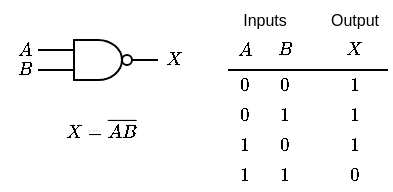 <mxfile version="17.2.1" type="device"><diagram id="sRfQJfN18z4Oo8krzxNr" name="第 1 页"><mxGraphModel dx="314" dy="228" grid="1" gridSize="5" guides="1" tooltips="1" connect="1" arrows="1" fold="1" page="1" pageScale="1" pageWidth="827" pageHeight="1169" math="1" shadow="0"><root><mxCell id="0"/><mxCell id="1" parent="0"/><mxCell id="zYpCQKFrV_kiHlgNc0L4-2" value="" style="verticalLabelPosition=bottom;shadow=0;dashed=0;align=center;html=1;verticalAlign=top;shape=mxgraph.electrical.logic_gates.logic_gate;operation=and;strokeWidth=1;" parent="1" vertex="1"><mxGeometry x="170" y="140" width="40" height="20" as="geometry"/></mxCell><mxCell id="zYpCQKFrV_kiHlgNc0L4-3" value="" style="endArrow=none;html=1;rounded=0;entryX=0;entryY=0.25;entryDx=0;entryDy=0;entryPerimeter=0;" parent="1" target="zYpCQKFrV_kiHlgNc0L4-2" edge="1"><mxGeometry width="50" height="50" relative="1" as="geometry"><mxPoint x="160" y="145" as="sourcePoint"/><mxPoint x="160" y="140" as="targetPoint"/></mxGeometry></mxCell><mxCell id="zYpCQKFrV_kiHlgNc0L4-4" value="" style="endArrow=none;html=1;rounded=0;entryX=0;entryY=0.75;entryDx=0;entryDy=0;entryPerimeter=0;" parent="1" target="zYpCQKFrV_kiHlgNc0L4-2" edge="1"><mxGeometry width="50" height="50" relative="1" as="geometry"><mxPoint x="160" y="155" as="sourcePoint"/><mxPoint x="180" y="155" as="targetPoint"/></mxGeometry></mxCell><mxCell id="zYpCQKFrV_kiHlgNc0L4-5" value="" style="endArrow=none;html=1;rounded=0;exitX=1;exitY=0.5;exitDx=0;exitDy=0;exitPerimeter=0;" parent="1" source="zYpCQKFrV_kiHlgNc0L4-2" edge="1"><mxGeometry width="50" height="50" relative="1" as="geometry"><mxPoint x="235" y="195" as="sourcePoint"/><mxPoint x="220" y="150" as="targetPoint"/></mxGeometry></mxCell><mxCell id="zYpCQKFrV_kiHlgNc0L4-6" value="$$A$$" style="text;html=1;align=center;verticalAlign=middle;resizable=1;points=[];autosize=1;strokeColor=none;fillColor=none;fontSize=8;movable=1;rotatable=1;deletable=1;editable=1;connectable=1;" parent="1" vertex="1"><mxGeometry x="145" y="140" width="15" height="10" as="geometry"/></mxCell><mxCell id="zYpCQKFrV_kiHlgNc0L4-7" value="$$B$$" style="text;html=1;align=center;verticalAlign=middle;resizable=1;points=[];autosize=1;strokeColor=none;fillColor=none;fontSize=8;movable=1;rotatable=1;deletable=1;editable=1;connectable=1;" parent="1" vertex="1"><mxGeometry x="145" y="150" width="15" height="10" as="geometry"/></mxCell><mxCell id="zYpCQKFrV_kiHlgNc0L4-8" value="$$X$$" style="text;html=1;align=center;verticalAlign=middle;resizable=1;points=[];autosize=1;strokeColor=none;fillColor=none;fontSize=8;movable=1;rotatable=1;deletable=1;editable=1;connectable=1;" parent="1" vertex="1"><mxGeometry x="220" y="145" width="15" height="10" as="geometry"/></mxCell><mxCell id="zYpCQKFrV_kiHlgNc0L4-9" value="Inputs" style="text;html=1;align=center;verticalAlign=middle;resizable=0;points=[];autosize=1;strokeColor=none;fillColor=none;fontSize=8;" parent="1" vertex="1"><mxGeometry x="255" y="120" width="35" height="20" as="geometry"/></mxCell><mxCell id="zYpCQKFrV_kiHlgNc0L4-10" value="Output" style="text;html=1;align=center;verticalAlign=middle;resizable=0;points=[];autosize=1;strokeColor=none;fillColor=none;fontSize=8;" parent="1" vertex="1"><mxGeometry x="300" y="120" width="35" height="20" as="geometry"/></mxCell><mxCell id="zYpCQKFrV_kiHlgNc0L4-11" value="$$A$$" style="text;html=1;align=center;verticalAlign=middle;resizable=1;points=[];autosize=1;strokeColor=none;fillColor=none;fontSize=8;movable=1;rotatable=1;deletable=1;editable=1;connectable=1;" parent="1" vertex="1"><mxGeometry x="255" y="140" width="15" height="10" as="geometry"/></mxCell><mxCell id="zYpCQKFrV_kiHlgNc0L4-12" value="$$B$$" style="text;html=1;align=center;verticalAlign=middle;resizable=1;points=[];autosize=1;strokeColor=none;fillColor=none;fontSize=8;movable=1;rotatable=1;deletable=1;editable=1;connectable=1;" parent="1" vertex="1"><mxGeometry x="275" y="140" width="15" height="10" as="geometry"/></mxCell><mxCell id="zYpCQKFrV_kiHlgNc0L4-13" value="$$X$$" style="text;html=1;align=center;verticalAlign=middle;resizable=1;points=[];autosize=1;strokeColor=none;fillColor=none;fontSize=8;movable=1;rotatable=1;deletable=1;editable=1;connectable=1;" parent="1" vertex="1"><mxGeometry x="310" y="140" width="15" height="10" as="geometry"/></mxCell><mxCell id="zYpCQKFrV_kiHlgNc0L4-14" value="" style="endArrow=none;html=1;rounded=0;fontSize=8;" parent="1" edge="1"><mxGeometry width="50" height="50" relative="1" as="geometry"><mxPoint x="255" y="155" as="sourcePoint"/><mxPoint x="335" y="155" as="targetPoint"/></mxGeometry></mxCell><mxCell id="zYpCQKFrV_kiHlgNc0L4-15" value="$$0$$" style="text;html=1;align=center;verticalAlign=middle;resizable=1;points=[];autosize=1;strokeColor=none;fillColor=none;fontSize=8;movable=1;rotatable=1;deletable=1;editable=1;connectable=1;" parent="1" vertex="1"><mxGeometry x="255" y="155" width="15" height="15" as="geometry"/></mxCell><mxCell id="zYpCQKFrV_kiHlgNc0L4-16" value="$$1$$" style="text;html=1;align=center;verticalAlign=middle;resizable=1;points=[];autosize=1;strokeColor=none;fillColor=none;fontSize=8;movable=1;rotatable=1;deletable=1;editable=1;connectable=1;" parent="1" vertex="1"><mxGeometry x="275" y="170" width="15" height="15" as="geometry"/></mxCell><mxCell id="zYpCQKFrV_kiHlgNc0L4-17" value="$$0$$" style="text;html=1;align=center;verticalAlign=middle;resizable=1;points=[];autosize=1;strokeColor=none;fillColor=none;fontSize=8;movable=1;rotatable=1;deletable=1;editable=1;connectable=1;" parent="1" vertex="1"><mxGeometry x="275" y="155" width="15" height="15" as="geometry"/></mxCell><mxCell id="zYpCQKFrV_kiHlgNc0L4-18" value="$$0$$" style="text;html=1;align=center;verticalAlign=middle;resizable=1;points=[];autosize=1;strokeColor=none;fillColor=none;fontSize=8;movable=1;rotatable=1;deletable=1;editable=1;connectable=1;" parent="1" vertex="1"><mxGeometry x="255" y="170" width="15" height="15" as="geometry"/></mxCell><mxCell id="zYpCQKFrV_kiHlgNc0L4-19" value="$$0$$" style="text;html=1;align=center;verticalAlign=middle;resizable=1;points=[];autosize=1;strokeColor=none;fillColor=none;fontSize=8;movable=1;rotatable=1;deletable=1;editable=1;connectable=1;" parent="1" vertex="1"><mxGeometry x="275" y="185" width="15" height="15" as="geometry"/></mxCell><mxCell id="zYpCQKFrV_kiHlgNc0L4-20" value="$$1$$" style="text;html=1;align=center;verticalAlign=middle;resizable=1;points=[];autosize=1;strokeColor=none;fillColor=none;fontSize=8;movable=1;rotatable=1;deletable=1;editable=1;connectable=1;" parent="1" vertex="1"><mxGeometry x="255" y="185" width="15" height="15" as="geometry"/></mxCell><mxCell id="zYpCQKFrV_kiHlgNc0L4-21" value="$$1$$" style="text;html=1;align=center;verticalAlign=middle;resizable=1;points=[];autosize=1;strokeColor=none;fillColor=none;fontSize=8;movable=1;rotatable=1;deletable=1;editable=1;connectable=1;" parent="1" vertex="1"><mxGeometry x="255" y="200" width="15" height="15" as="geometry"/></mxCell><mxCell id="zYpCQKFrV_kiHlgNc0L4-22" value="$$1$$" style="text;html=1;align=center;verticalAlign=middle;resizable=1;points=[];autosize=1;strokeColor=none;fillColor=none;fontSize=8;movable=1;rotatable=1;deletable=1;editable=1;connectable=1;" parent="1" vertex="1"><mxGeometry x="275" y="200" width="15" height="15" as="geometry"/></mxCell><mxCell id="zYpCQKFrV_kiHlgNc0L4-23" value="$$0$$" style="text;html=1;align=center;verticalAlign=middle;resizable=1;points=[];autosize=1;strokeColor=none;fillColor=none;fontSize=8;movable=1;rotatable=1;deletable=1;editable=1;connectable=1;" parent="1" vertex="1"><mxGeometry x="310" y="200" width="15" height="15" as="geometry"/></mxCell><mxCell id="zYpCQKFrV_kiHlgNc0L4-26" value="$$1$$" style="text;html=1;align=center;verticalAlign=middle;resizable=1;points=[];autosize=1;strokeColor=none;fillColor=none;fontSize=8;movable=1;rotatable=1;deletable=1;editable=1;connectable=1;" parent="1" vertex="1"><mxGeometry x="310" y="155" width="15" height="15" as="geometry"/></mxCell><mxCell id="zYpCQKFrV_kiHlgNc0L4-27" value="$$X=\overline{AB}$$" style="text;html=1;align=center;verticalAlign=middle;resizable=0;points=[];autosize=1;strokeColor=none;fillColor=none;fontSize=8;" parent="1" vertex="1"><mxGeometry x="148" y="175" width="85" height="20" as="geometry"/></mxCell><mxCell id="hmC41E4V4Gy9RebD4vTU-1" value="" style="ellipse;whiteSpace=wrap;html=1;aspect=fixed;" vertex="1" parent="1"><mxGeometry x="202" y="147.5" width="5" height="5" as="geometry"/></mxCell><mxCell id="hmC41E4V4Gy9RebD4vTU-2" value="$$1$$" style="text;html=1;align=center;verticalAlign=middle;resizable=1;points=[];autosize=1;strokeColor=none;fillColor=none;fontSize=8;movable=1;rotatable=1;deletable=1;editable=1;connectable=1;" vertex="1" parent="1"><mxGeometry x="310" y="170" width="15" height="15" as="geometry"/></mxCell><mxCell id="hmC41E4V4Gy9RebD4vTU-3" value="$$1$$" style="text;html=1;align=center;verticalAlign=middle;resizable=1;points=[];autosize=1;strokeColor=none;fillColor=none;fontSize=8;movable=1;rotatable=1;deletable=1;editable=1;connectable=1;" vertex="1" parent="1"><mxGeometry x="310" y="185" width="15" height="15" as="geometry"/></mxCell></root></mxGraphModel></diagram></mxfile>